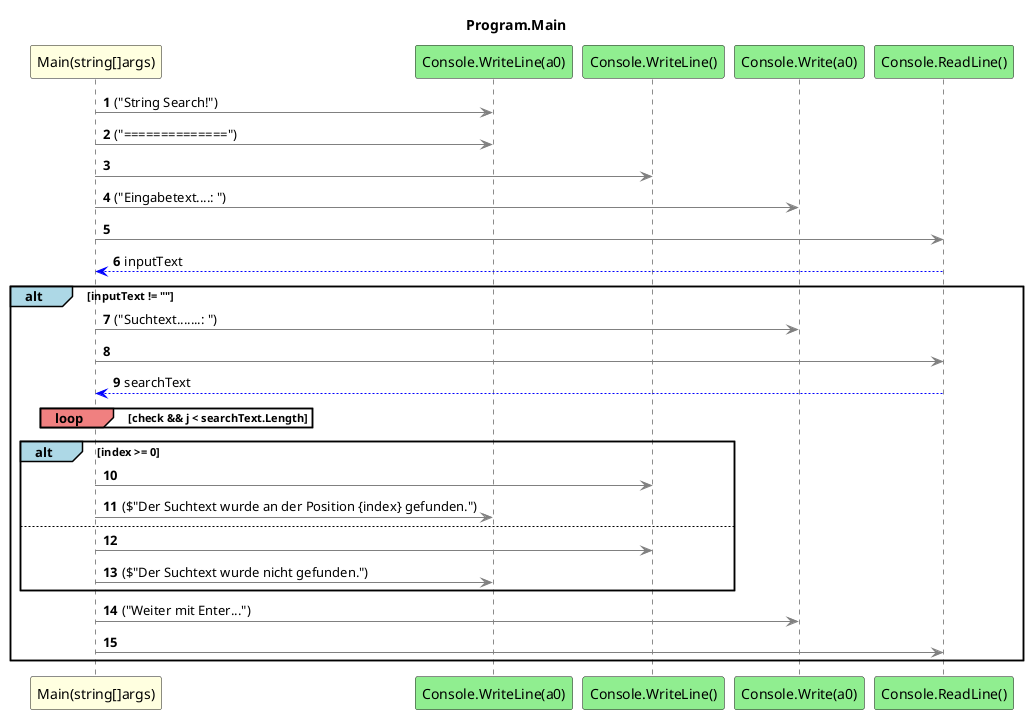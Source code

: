 @startuml Program.Main
title Program.Main
participant "Main(string[]args)" as Main_p0 #LightYellow
participant "Console.WriteLine(a0)" as Console_WriteLine_a0 #LightGreen
participant "Console.WriteLine()" as Console_WriteLine #LightGreen
participant "Console.Write(a0)" as Console_Write_a0 #LightGreen
participant "Console.ReadLine()" as Console_ReadLine #LightGreen
autonumber
Main_p0 -[#grey]> Console_WriteLine_a0 : ("String Search!")
Main_p0 -[#grey]> Console_WriteLine_a0 : ("==============")
Main_p0 -[#grey]> Console_WriteLine
Main_p0 -[#grey]> Console_Write_a0 : ("Eingabetext....: ")
Main_p0 -[#grey]> Console_ReadLine
Console_ReadLine -[#blue]-> Main_p0 : inputText
alt#LightBlue inputText != ""
    Main_p0 -[#grey]> Console_Write_a0 : ("Suchtext.......: ")
    Main_p0 -[#grey]> Console_ReadLine
    Console_ReadLine -[#blue]-> Main_p0 : searchText
    loop#LightCoral check && j < searchText.Length
    end
    alt#LightBlue index >= 0
        Main_p0 -[#grey]> Console_WriteLine
        Main_p0 -[#grey]> Console_WriteLine_a0 : ($"Der Suchtext wurde an der Position {index} gefunden.")
        else
            Main_p0 -[#grey]> Console_WriteLine
            Main_p0 -[#grey]> Console_WriteLine_a0 : ($"Der Suchtext wurde nicht gefunden.")
    end
    Main_p0 -[#grey]> Console_Write_a0 : ("Weiter mit Enter...")
    Main_p0 -[#grey]> Console_ReadLine
end
@enduml
